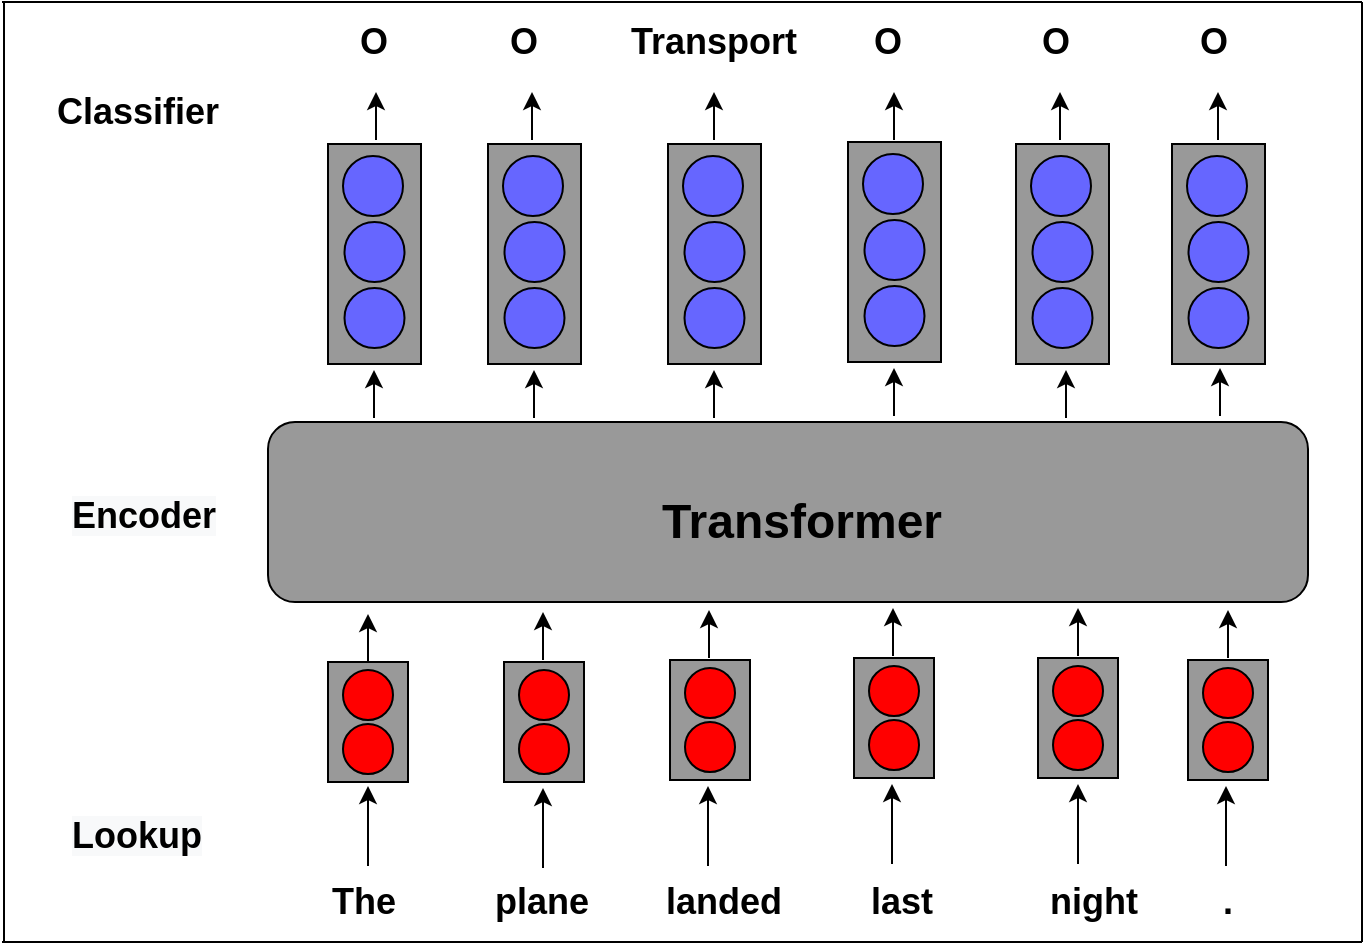 <mxfile version="14.7.3" type="github">
  <diagram id="DuYkPQjpzPQcg6eWqPGx" name="Page-1">
    <mxGraphModel dx="1221" dy="578" grid="1" gridSize="10" guides="1" tooltips="1" connect="1" arrows="1" fold="1" page="1" pageScale="1" pageWidth="827" pageHeight="1169" math="0" shadow="0">
      <root>
        <mxCell id="0" />
        <mxCell id="1" parent="0" />
        <mxCell id="maLpkAeb7_vmMKxVR43D-1" value="" style="rounded=1;whiteSpace=wrap;html=1;fillColor=#999999;" vertex="1" parent="1">
          <mxGeometry x="213" y="220" width="520" height="90" as="geometry" />
        </mxCell>
        <mxCell id="maLpkAeb7_vmMKxVR43D-4" value="" style="rounded=0;whiteSpace=wrap;html=1;fillColor=#999999;" vertex="1" parent="1">
          <mxGeometry x="243" y="340" width="40" height="60" as="geometry" />
        </mxCell>
        <mxCell id="maLpkAeb7_vmMKxVR43D-12" value="" style="ellipse;whiteSpace=wrap;html=1;aspect=fixed;fillColor=#FF0000;" vertex="1" parent="1">
          <mxGeometry x="250.5" y="371" width="25" height="25" as="geometry" />
        </mxCell>
        <mxCell id="maLpkAeb7_vmMKxVR43D-13" value="" style="ellipse;whiteSpace=wrap;html=1;aspect=fixed;fillColor=#FF0000;" vertex="1" parent="1">
          <mxGeometry x="250.5" y="344" width="25" height="25" as="geometry" />
        </mxCell>
        <mxCell id="maLpkAeb7_vmMKxVR43D-14" value="&lt;font style=&quot;font-size: 24px&quot;&gt;&lt;b&gt;Transformer&lt;/b&gt;&lt;/font&gt;" style="text;html=1;strokeColor=none;fillColor=none;align=center;verticalAlign=middle;whiteSpace=wrap;rounded=0;" vertex="1" parent="1">
          <mxGeometry x="409.5" y="260" width="140" height="20" as="geometry" />
        </mxCell>
        <mxCell id="maLpkAeb7_vmMKxVR43D-16" value="" style="rounded=0;whiteSpace=wrap;html=1;fillColor=#999999;" vertex="1" parent="1">
          <mxGeometry x="243" y="81" width="46.5" height="110" as="geometry" />
        </mxCell>
        <mxCell id="maLpkAeb7_vmMKxVR43D-17" value="" style="ellipse;whiteSpace=wrap;html=1;aspect=fixed;strokeColor=#000000;fillColor=#6666FF;" vertex="1" parent="1">
          <mxGeometry x="250.5" y="87" width="30" height="30" as="geometry" />
        </mxCell>
        <mxCell id="maLpkAeb7_vmMKxVR43D-18" value="" style="ellipse;whiteSpace=wrap;html=1;aspect=fixed;strokeColor=#000000;fillColor=#6666FF;" vertex="1" parent="1">
          <mxGeometry x="251.25" y="120" width="30" height="30" as="geometry" />
        </mxCell>
        <mxCell id="maLpkAeb7_vmMKxVR43D-19" value="" style="ellipse;whiteSpace=wrap;html=1;aspect=fixed;strokeColor=#000000;fillColor=#6666FF;" vertex="1" parent="1">
          <mxGeometry x="251.25" y="153" width="30" height="30" as="geometry" />
        </mxCell>
        <mxCell id="maLpkAeb7_vmMKxVR43D-77" value="" style="rounded=0;whiteSpace=wrap;html=1;fillColor=#999999;" vertex="1" parent="1">
          <mxGeometry x="323" y="81" width="46.5" height="110" as="geometry" />
        </mxCell>
        <mxCell id="maLpkAeb7_vmMKxVR43D-78" value="" style="ellipse;whiteSpace=wrap;html=1;aspect=fixed;strokeColor=#000000;fillColor=#6666FF;" vertex="1" parent="1">
          <mxGeometry x="330.5" y="87" width="30" height="30" as="geometry" />
        </mxCell>
        <mxCell id="maLpkAeb7_vmMKxVR43D-79" value="" style="ellipse;whiteSpace=wrap;html=1;aspect=fixed;strokeColor=#000000;fillColor=#6666FF;" vertex="1" parent="1">
          <mxGeometry x="331.25" y="120" width="30" height="30" as="geometry" />
        </mxCell>
        <mxCell id="maLpkAeb7_vmMKxVR43D-80" value="" style="ellipse;whiteSpace=wrap;html=1;aspect=fixed;strokeColor=#000000;fillColor=#6666FF;" vertex="1" parent="1">
          <mxGeometry x="331.25" y="153" width="30" height="30" as="geometry" />
        </mxCell>
        <mxCell id="maLpkAeb7_vmMKxVR43D-81" value="" style="rounded=0;whiteSpace=wrap;html=1;fillColor=#999999;" vertex="1" parent="1">
          <mxGeometry x="413" y="81" width="46.5" height="110" as="geometry" />
        </mxCell>
        <mxCell id="maLpkAeb7_vmMKxVR43D-82" value="" style="ellipse;whiteSpace=wrap;html=1;aspect=fixed;strokeColor=#000000;fillColor=#6666FF;" vertex="1" parent="1">
          <mxGeometry x="420.5" y="87" width="30" height="30" as="geometry" />
        </mxCell>
        <mxCell id="maLpkAeb7_vmMKxVR43D-83" value="" style="ellipse;whiteSpace=wrap;html=1;aspect=fixed;strokeColor=#000000;fillColor=#6666FF;" vertex="1" parent="1">
          <mxGeometry x="421.25" y="120" width="30" height="30" as="geometry" />
        </mxCell>
        <mxCell id="maLpkAeb7_vmMKxVR43D-84" value="" style="ellipse;whiteSpace=wrap;html=1;aspect=fixed;strokeColor=#000000;fillColor=#6666FF;" vertex="1" parent="1">
          <mxGeometry x="421.25" y="153" width="30" height="30" as="geometry" />
        </mxCell>
        <mxCell id="maLpkAeb7_vmMKxVR43D-85" value="" style="rounded=0;whiteSpace=wrap;html=1;fillColor=#999999;" vertex="1" parent="1">
          <mxGeometry x="503" y="80" width="46.5" height="110" as="geometry" />
        </mxCell>
        <mxCell id="maLpkAeb7_vmMKxVR43D-86" value="" style="ellipse;whiteSpace=wrap;html=1;aspect=fixed;strokeColor=#000000;fillColor=#6666FF;" vertex="1" parent="1">
          <mxGeometry x="510.5" y="86" width="30" height="30" as="geometry" />
        </mxCell>
        <mxCell id="maLpkAeb7_vmMKxVR43D-87" value="" style="ellipse;whiteSpace=wrap;html=1;aspect=fixed;strokeColor=#000000;fillColor=#6666FF;" vertex="1" parent="1">
          <mxGeometry x="511.25" y="119" width="30" height="30" as="geometry" />
        </mxCell>
        <mxCell id="maLpkAeb7_vmMKxVR43D-88" value="" style="ellipse;whiteSpace=wrap;html=1;aspect=fixed;strokeColor=#000000;fillColor=#6666FF;" vertex="1" parent="1">
          <mxGeometry x="511.25" y="152" width="30" height="30" as="geometry" />
        </mxCell>
        <mxCell id="maLpkAeb7_vmMKxVR43D-89" value="" style="rounded=0;whiteSpace=wrap;html=1;fillColor=#999999;" vertex="1" parent="1">
          <mxGeometry x="587" y="81" width="46.5" height="110" as="geometry" />
        </mxCell>
        <mxCell id="maLpkAeb7_vmMKxVR43D-90" value="" style="ellipse;whiteSpace=wrap;html=1;aspect=fixed;strokeColor=#000000;fillColor=#6666FF;" vertex="1" parent="1">
          <mxGeometry x="594.5" y="87" width="30" height="30" as="geometry" />
        </mxCell>
        <mxCell id="maLpkAeb7_vmMKxVR43D-91" value="" style="ellipse;whiteSpace=wrap;html=1;aspect=fixed;strokeColor=#000000;fillColor=#6666FF;" vertex="1" parent="1">
          <mxGeometry x="595.25" y="120" width="30" height="30" as="geometry" />
        </mxCell>
        <mxCell id="maLpkAeb7_vmMKxVR43D-92" value="" style="ellipse;whiteSpace=wrap;html=1;aspect=fixed;strokeColor=#000000;fillColor=#6666FF;" vertex="1" parent="1">
          <mxGeometry x="595.25" y="153" width="30" height="30" as="geometry" />
        </mxCell>
        <mxCell id="maLpkAeb7_vmMKxVR43D-93" value="" style="rounded=0;whiteSpace=wrap;html=1;fillColor=#999999;" vertex="1" parent="1">
          <mxGeometry x="665" y="81" width="46.5" height="110" as="geometry" />
        </mxCell>
        <mxCell id="maLpkAeb7_vmMKxVR43D-94" value="" style="ellipse;whiteSpace=wrap;html=1;aspect=fixed;strokeColor=#000000;fillColor=#6666FF;" vertex="1" parent="1">
          <mxGeometry x="672.5" y="87" width="30" height="30" as="geometry" />
        </mxCell>
        <mxCell id="maLpkAeb7_vmMKxVR43D-95" value="" style="ellipse;whiteSpace=wrap;html=1;aspect=fixed;strokeColor=#000000;fillColor=#6666FF;" vertex="1" parent="1">
          <mxGeometry x="673.25" y="120" width="30" height="30" as="geometry" />
        </mxCell>
        <mxCell id="maLpkAeb7_vmMKxVR43D-96" value="" style="ellipse;whiteSpace=wrap;html=1;aspect=fixed;strokeColor=#000000;fillColor=#6666FF;" vertex="1" parent="1">
          <mxGeometry x="673.25" y="153" width="30" height="30" as="geometry" />
        </mxCell>
        <mxCell id="maLpkAeb7_vmMKxVR43D-97" value="" style="rounded=0;whiteSpace=wrap;html=1;fillColor=#999999;" vertex="1" parent="1">
          <mxGeometry x="331" y="340" width="40" height="60" as="geometry" />
        </mxCell>
        <mxCell id="maLpkAeb7_vmMKxVR43D-98" value="" style="ellipse;whiteSpace=wrap;html=1;aspect=fixed;fillColor=#FF0000;" vertex="1" parent="1">
          <mxGeometry x="338.5" y="371" width="25" height="25" as="geometry" />
        </mxCell>
        <mxCell id="maLpkAeb7_vmMKxVR43D-99" value="" style="ellipse;whiteSpace=wrap;html=1;aspect=fixed;fillColor=#FF0000;" vertex="1" parent="1">
          <mxGeometry x="338.5" y="344" width="25" height="25" as="geometry" />
        </mxCell>
        <mxCell id="maLpkAeb7_vmMKxVR43D-100" value="" style="rounded=0;whiteSpace=wrap;html=1;fillColor=#999999;" vertex="1" parent="1">
          <mxGeometry x="414" y="339" width="40" height="60" as="geometry" />
        </mxCell>
        <mxCell id="maLpkAeb7_vmMKxVR43D-101" value="" style="ellipse;whiteSpace=wrap;html=1;aspect=fixed;fillColor=#FF0000;" vertex="1" parent="1">
          <mxGeometry x="421.5" y="370" width="25" height="25" as="geometry" />
        </mxCell>
        <mxCell id="maLpkAeb7_vmMKxVR43D-102" value="" style="ellipse;whiteSpace=wrap;html=1;aspect=fixed;fillColor=#FF0000;" vertex="1" parent="1">
          <mxGeometry x="421.5" y="343" width="25" height="25" as="geometry" />
        </mxCell>
        <mxCell id="maLpkAeb7_vmMKxVR43D-103" value="" style="rounded=0;whiteSpace=wrap;html=1;fillColor=#999999;" vertex="1" parent="1">
          <mxGeometry x="506" y="338" width="40" height="60" as="geometry" />
        </mxCell>
        <mxCell id="maLpkAeb7_vmMKxVR43D-104" value="" style="ellipse;whiteSpace=wrap;html=1;aspect=fixed;fillColor=#FF0000;" vertex="1" parent="1">
          <mxGeometry x="513.5" y="369" width="25" height="25" as="geometry" />
        </mxCell>
        <mxCell id="maLpkAeb7_vmMKxVR43D-105" value="" style="ellipse;whiteSpace=wrap;html=1;aspect=fixed;fillColor=#FF0000;" vertex="1" parent="1">
          <mxGeometry x="513.5" y="342" width="25" height="25" as="geometry" />
        </mxCell>
        <mxCell id="maLpkAeb7_vmMKxVR43D-106" value="" style="rounded=0;whiteSpace=wrap;html=1;fillColor=#999999;" vertex="1" parent="1">
          <mxGeometry x="598" y="338" width="40" height="60" as="geometry" />
        </mxCell>
        <mxCell id="maLpkAeb7_vmMKxVR43D-107" value="" style="ellipse;whiteSpace=wrap;html=1;aspect=fixed;fillColor=#FF0000;" vertex="1" parent="1">
          <mxGeometry x="605.5" y="369" width="25" height="25" as="geometry" />
        </mxCell>
        <mxCell id="maLpkAeb7_vmMKxVR43D-108" value="" style="ellipse;whiteSpace=wrap;html=1;aspect=fixed;fillColor=#FF0000;" vertex="1" parent="1">
          <mxGeometry x="605.5" y="342" width="25" height="25" as="geometry" />
        </mxCell>
        <mxCell id="maLpkAeb7_vmMKxVR43D-109" value="" style="rounded=0;whiteSpace=wrap;html=1;fillColor=#999999;" vertex="1" parent="1">
          <mxGeometry x="673" y="339" width="40" height="60" as="geometry" />
        </mxCell>
        <mxCell id="maLpkAeb7_vmMKxVR43D-110" value="" style="ellipse;whiteSpace=wrap;html=1;aspect=fixed;fillColor=#FF0000;" vertex="1" parent="1">
          <mxGeometry x="680.5" y="370" width="25" height="25" as="geometry" />
        </mxCell>
        <mxCell id="maLpkAeb7_vmMKxVR43D-111" value="" style="ellipse;whiteSpace=wrap;html=1;aspect=fixed;fillColor=#FF0000;" vertex="1" parent="1">
          <mxGeometry x="680.5" y="343" width="25" height="25" as="geometry" />
        </mxCell>
        <mxCell id="maLpkAeb7_vmMKxVR43D-112" value="" style="endArrow=classic;html=1;" edge="1" parent="1">
          <mxGeometry width="50" height="50" relative="1" as="geometry">
            <mxPoint x="263" y="340" as="sourcePoint" />
            <mxPoint x="263" y="316" as="targetPoint" />
          </mxGeometry>
        </mxCell>
        <mxCell id="maLpkAeb7_vmMKxVR43D-115" value="" style="endArrow=classic;html=1;" edge="1" parent="1">
          <mxGeometry width="50" height="50" relative="1" as="geometry">
            <mxPoint x="263" y="442" as="sourcePoint" />
            <mxPoint x="263" y="402" as="targetPoint" />
          </mxGeometry>
        </mxCell>
        <mxCell id="maLpkAeb7_vmMKxVR43D-118" value="" style="endArrow=classic;html=1;" edge="1" parent="1">
          <mxGeometry width="50" height="50" relative="1" as="geometry">
            <mxPoint x="350.5" y="339" as="sourcePoint" />
            <mxPoint x="350.5" y="315" as="targetPoint" />
          </mxGeometry>
        </mxCell>
        <mxCell id="maLpkAeb7_vmMKxVR43D-121" value="" style="endArrow=classic;html=1;" edge="1" parent="1">
          <mxGeometry width="50" height="50" relative="1" as="geometry">
            <mxPoint x="433.5" y="338" as="sourcePoint" />
            <mxPoint x="433.5" y="314" as="targetPoint" />
          </mxGeometry>
        </mxCell>
        <mxCell id="maLpkAeb7_vmMKxVR43D-123" value="" style="endArrow=classic;html=1;" edge="1" parent="1">
          <mxGeometry width="50" height="50" relative="1" as="geometry">
            <mxPoint x="525.5" y="337" as="sourcePoint" />
            <mxPoint x="525.5" y="313" as="targetPoint" />
          </mxGeometry>
        </mxCell>
        <mxCell id="maLpkAeb7_vmMKxVR43D-124" value="" style="endArrow=classic;html=1;" edge="1" parent="1">
          <mxGeometry width="50" height="50" relative="1" as="geometry">
            <mxPoint x="618" y="337" as="sourcePoint" />
            <mxPoint x="618" y="313" as="targetPoint" />
          </mxGeometry>
        </mxCell>
        <mxCell id="maLpkAeb7_vmMKxVR43D-125" value="" style="endArrow=classic;html=1;" edge="1" parent="1">
          <mxGeometry width="50" height="50" relative="1" as="geometry">
            <mxPoint x="693" y="338" as="sourcePoint" />
            <mxPoint x="693" y="314" as="targetPoint" />
          </mxGeometry>
        </mxCell>
        <mxCell id="maLpkAeb7_vmMKxVR43D-128" value="" style="endArrow=classic;html=1;" edge="1" parent="1">
          <mxGeometry width="50" height="50" relative="1" as="geometry">
            <mxPoint x="266" y="218" as="sourcePoint" />
            <mxPoint x="266" y="194" as="targetPoint" />
          </mxGeometry>
        </mxCell>
        <mxCell id="maLpkAeb7_vmMKxVR43D-129" value="" style="endArrow=classic;html=1;" edge="1" parent="1">
          <mxGeometry width="50" height="50" relative="1" as="geometry">
            <mxPoint x="346" y="218" as="sourcePoint" />
            <mxPoint x="346" y="194" as="targetPoint" />
          </mxGeometry>
        </mxCell>
        <mxCell id="maLpkAeb7_vmMKxVR43D-130" value="" style="endArrow=classic;html=1;" edge="1" parent="1">
          <mxGeometry width="50" height="50" relative="1" as="geometry">
            <mxPoint x="436" y="218" as="sourcePoint" />
            <mxPoint x="436" y="194" as="targetPoint" />
          </mxGeometry>
        </mxCell>
        <mxCell id="maLpkAeb7_vmMKxVR43D-131" value="" style="endArrow=classic;html=1;" edge="1" parent="1">
          <mxGeometry width="50" height="50" relative="1" as="geometry">
            <mxPoint x="526" y="217" as="sourcePoint" />
            <mxPoint x="526" y="193" as="targetPoint" />
          </mxGeometry>
        </mxCell>
        <mxCell id="maLpkAeb7_vmMKxVR43D-132" value="" style="endArrow=classic;html=1;" edge="1" parent="1">
          <mxGeometry width="50" height="50" relative="1" as="geometry">
            <mxPoint x="612" y="218" as="sourcePoint" />
            <mxPoint x="612" y="194" as="targetPoint" />
          </mxGeometry>
        </mxCell>
        <mxCell id="maLpkAeb7_vmMKxVR43D-133" value="" style="endArrow=classic;html=1;" edge="1" parent="1">
          <mxGeometry width="50" height="50" relative="1" as="geometry">
            <mxPoint x="689" y="217" as="sourcePoint" />
            <mxPoint x="689" y="193" as="targetPoint" />
          </mxGeometry>
        </mxCell>
        <mxCell id="maLpkAeb7_vmMKxVR43D-134" value="" style="endArrow=classic;html=1;" edge="1" parent="1">
          <mxGeometry width="50" height="50" relative="1" as="geometry">
            <mxPoint x="350.5" y="443" as="sourcePoint" />
            <mxPoint x="350.5" y="403" as="targetPoint" />
          </mxGeometry>
        </mxCell>
        <mxCell id="maLpkAeb7_vmMKxVR43D-135" value="" style="endArrow=classic;html=1;" edge="1" parent="1">
          <mxGeometry width="50" height="50" relative="1" as="geometry">
            <mxPoint x="433" y="442" as="sourcePoint" />
            <mxPoint x="433" y="402" as="targetPoint" />
          </mxGeometry>
        </mxCell>
        <mxCell id="maLpkAeb7_vmMKxVR43D-136" value="" style="endArrow=classic;html=1;" edge="1" parent="1">
          <mxGeometry width="50" height="50" relative="1" as="geometry">
            <mxPoint x="525" y="441" as="sourcePoint" />
            <mxPoint x="525" y="401" as="targetPoint" />
          </mxGeometry>
        </mxCell>
        <mxCell id="maLpkAeb7_vmMKxVR43D-138" value="" style="endArrow=classic;html=1;" edge="1" parent="1">
          <mxGeometry width="50" height="50" relative="1" as="geometry">
            <mxPoint x="692" y="442" as="sourcePoint" />
            <mxPoint x="692" y="402" as="targetPoint" />
          </mxGeometry>
        </mxCell>
        <mxCell id="maLpkAeb7_vmMKxVR43D-139" value="" style="endArrow=classic;html=1;" edge="1" parent="1">
          <mxGeometry width="50" height="50" relative="1" as="geometry">
            <mxPoint x="618" y="441" as="sourcePoint" />
            <mxPoint x="618" y="401" as="targetPoint" />
          </mxGeometry>
        </mxCell>
        <mxCell id="maLpkAeb7_vmMKxVR43D-140" value="" style="endArrow=classic;html=1;" edge="1" parent="1">
          <mxGeometry width="50" height="50" relative="1" as="geometry">
            <mxPoint x="267" y="79" as="sourcePoint" />
            <mxPoint x="267" y="55" as="targetPoint" />
          </mxGeometry>
        </mxCell>
        <mxCell id="maLpkAeb7_vmMKxVR43D-141" value="" style="endArrow=classic;html=1;" edge="1" parent="1">
          <mxGeometry width="50" height="50" relative="1" as="geometry">
            <mxPoint x="345" y="79" as="sourcePoint" />
            <mxPoint x="345" y="55" as="targetPoint" />
          </mxGeometry>
        </mxCell>
        <mxCell id="maLpkAeb7_vmMKxVR43D-142" value="" style="endArrow=classic;html=1;" edge="1" parent="1">
          <mxGeometry width="50" height="50" relative="1" as="geometry">
            <mxPoint x="436" y="79" as="sourcePoint" />
            <mxPoint x="436" y="55" as="targetPoint" />
          </mxGeometry>
        </mxCell>
        <mxCell id="maLpkAeb7_vmMKxVR43D-143" value="" style="endArrow=classic;html=1;" edge="1" parent="1">
          <mxGeometry width="50" height="50" relative="1" as="geometry">
            <mxPoint x="526" y="79" as="sourcePoint" />
            <mxPoint x="526" y="55" as="targetPoint" />
          </mxGeometry>
        </mxCell>
        <mxCell id="maLpkAeb7_vmMKxVR43D-144" value="" style="endArrow=classic;html=1;" edge="1" parent="1">
          <mxGeometry width="50" height="50" relative="1" as="geometry">
            <mxPoint x="609" y="79" as="sourcePoint" />
            <mxPoint x="609" y="55" as="targetPoint" />
          </mxGeometry>
        </mxCell>
        <mxCell id="maLpkAeb7_vmMKxVR43D-145" value="" style="endArrow=classic;html=1;" edge="1" parent="1">
          <mxGeometry width="50" height="50" relative="1" as="geometry">
            <mxPoint x="688" y="79" as="sourcePoint" />
            <mxPoint x="688" y="55" as="targetPoint" />
          </mxGeometry>
        </mxCell>
        <mxCell id="maLpkAeb7_vmMKxVR43D-146" value="&lt;font style=&quot;font-size: 18px&quot;&gt;&lt;b&gt;Classifier&lt;/b&gt;&lt;/font&gt;" style="text;html=1;strokeColor=none;fillColor=none;align=center;verticalAlign=middle;whiteSpace=wrap;rounded=0;" vertex="1" parent="1">
          <mxGeometry x="113" y="50" width="70" height="30" as="geometry" />
        </mxCell>
        <mxCell id="maLpkAeb7_vmMKxVR43D-147" value="&lt;b style=&quot;color: rgb(0 , 0 , 0) ; font-family: &amp;#34;helvetica&amp;#34; ; font-size: 18px ; font-style: normal ; letter-spacing: normal ; text-align: center ; text-indent: 0px ; text-transform: none ; word-spacing: 0px ; background-color: rgb(248 , 249 , 250)&quot;&gt;Encoder&lt;/b&gt;" style="text;whiteSpace=wrap;html=1;" vertex="1" parent="1">
          <mxGeometry x="113" y="250" width="80" height="30" as="geometry" />
        </mxCell>
        <mxCell id="maLpkAeb7_vmMKxVR43D-148" value="&lt;b style=&quot;color: rgb(0 , 0 , 0) ; font-family: &amp;#34;helvetica&amp;#34; ; font-size: 18px ; font-style: normal ; letter-spacing: normal ; text-align: center ; text-indent: 0px ; text-transform: none ; word-spacing: 0px ; background-color: rgb(248 , 249 , 250)&quot;&gt;Lookup&lt;/b&gt;" style="text;whiteSpace=wrap;html=1;" vertex="1" parent="1">
          <mxGeometry x="113" y="410" width="110" height="30" as="geometry" />
        </mxCell>
        <mxCell id="maLpkAeb7_vmMKxVR43D-149" value="&lt;font style=&quot;font-size: 18px&quot;&gt;&lt;b&gt;O&lt;/b&gt;&lt;/font&gt;" style="text;html=1;strokeColor=none;fillColor=none;align=center;verticalAlign=middle;whiteSpace=wrap;rounded=0;" vertex="1" parent="1">
          <mxGeometry x="246.25" y="20" width="40" height="20" as="geometry" />
        </mxCell>
        <mxCell id="maLpkAeb7_vmMKxVR43D-150" value="&lt;font style=&quot;font-size: 18px&quot;&gt;&lt;b&gt;O&lt;/b&gt;&lt;/font&gt;" style="text;html=1;strokeColor=none;fillColor=none;align=center;verticalAlign=middle;whiteSpace=wrap;rounded=0;" vertex="1" parent="1">
          <mxGeometry x="321.25" y="20" width="40" height="20" as="geometry" />
        </mxCell>
        <mxCell id="maLpkAeb7_vmMKxVR43D-151" value="&lt;font style=&quot;font-size: 18px&quot;&gt;&lt;b&gt;Transport&lt;/b&gt;&lt;/font&gt;" style="text;html=1;strokeColor=none;fillColor=none;align=center;verticalAlign=middle;whiteSpace=wrap;rounded=0;" vertex="1" parent="1">
          <mxGeometry x="415.5" y="20" width="40" height="20" as="geometry" />
        </mxCell>
        <mxCell id="maLpkAeb7_vmMKxVR43D-152" value="&lt;font style=&quot;font-size: 18px&quot;&gt;&lt;b&gt;O&lt;/b&gt;&lt;/font&gt;" style="text;html=1;strokeColor=none;fillColor=none;align=center;verticalAlign=middle;whiteSpace=wrap;rounded=0;" vertex="1" parent="1">
          <mxGeometry x="503" y="20" width="40" height="20" as="geometry" />
        </mxCell>
        <mxCell id="maLpkAeb7_vmMKxVR43D-153" value="&lt;font style=&quot;font-size: 18px&quot;&gt;&lt;b&gt;O&lt;/b&gt;&lt;/font&gt;" style="text;html=1;strokeColor=none;fillColor=none;align=center;verticalAlign=middle;whiteSpace=wrap;rounded=0;" vertex="1" parent="1">
          <mxGeometry x="587" y="20" width="40" height="20" as="geometry" />
        </mxCell>
        <mxCell id="maLpkAeb7_vmMKxVR43D-154" value="&lt;font style=&quot;font-size: 18px&quot;&gt;&lt;b&gt;O&lt;/b&gt;&lt;/font&gt;" style="text;html=1;strokeColor=none;fillColor=none;align=center;verticalAlign=middle;whiteSpace=wrap;rounded=0;" vertex="1" parent="1">
          <mxGeometry x="665.5" y="20" width="40" height="20" as="geometry" />
        </mxCell>
        <mxCell id="maLpkAeb7_vmMKxVR43D-155" value="&lt;font style=&quot;font-size: 18px&quot;&gt;&lt;b&gt;The&lt;/b&gt;&lt;/font&gt;" style="text;html=1;strokeColor=none;fillColor=none;align=center;verticalAlign=middle;whiteSpace=wrap;rounded=0;" vertex="1" parent="1">
          <mxGeometry x="241.25" y="450" width="40" height="20" as="geometry" />
        </mxCell>
        <mxCell id="maLpkAeb7_vmMKxVR43D-156" value="&lt;font style=&quot;font-size: 18px&quot;&gt;&lt;b&gt;plane&lt;/b&gt;&lt;/font&gt;" style="text;html=1;strokeColor=none;fillColor=none;align=center;verticalAlign=middle;whiteSpace=wrap;rounded=0;" vertex="1" parent="1">
          <mxGeometry x="329.5" y="450" width="40" height="20" as="geometry" />
        </mxCell>
        <mxCell id="maLpkAeb7_vmMKxVR43D-157" value="&lt;font style=&quot;font-size: 18px&quot;&gt;&lt;b&gt;landed&lt;/b&gt;&lt;/font&gt;" style="text;html=1;strokeColor=none;fillColor=none;align=center;verticalAlign=middle;whiteSpace=wrap;rounded=0;" vertex="1" parent="1">
          <mxGeometry x="421.25" y="450" width="40" height="20" as="geometry" />
        </mxCell>
        <mxCell id="maLpkAeb7_vmMKxVR43D-158" value="&lt;font style=&quot;font-size: 18px&quot;&gt;&lt;b&gt;last&lt;/b&gt;&lt;/font&gt;" style="text;html=1;strokeColor=none;fillColor=none;align=center;verticalAlign=middle;whiteSpace=wrap;rounded=0;" vertex="1" parent="1">
          <mxGeometry x="509.5" y="450" width="40" height="20" as="geometry" />
        </mxCell>
        <mxCell id="maLpkAeb7_vmMKxVR43D-159" value="&lt;font style=&quot;font-size: 18px&quot;&gt;&lt;b&gt;night&lt;/b&gt;&lt;/font&gt;" style="text;html=1;strokeColor=none;fillColor=none;align=center;verticalAlign=middle;whiteSpace=wrap;rounded=0;" vertex="1" parent="1">
          <mxGeometry x="605.5" y="450" width="40" height="20" as="geometry" />
        </mxCell>
        <mxCell id="maLpkAeb7_vmMKxVR43D-160" value="&lt;font style=&quot;font-size: 18px&quot;&gt;&lt;b&gt;.&lt;/b&gt;&lt;/font&gt;" style="text;html=1;strokeColor=none;fillColor=none;align=center;verticalAlign=middle;whiteSpace=wrap;rounded=0;" vertex="1" parent="1">
          <mxGeometry x="672.5" y="450" width="40" height="20" as="geometry" />
        </mxCell>
        <mxCell id="maLpkAeb7_vmMKxVR43D-162" value="" style="endArrow=none;html=1;" edge="1" parent="1">
          <mxGeometry width="50" height="50" relative="1" as="geometry">
            <mxPoint x="760" y="480" as="sourcePoint" />
            <mxPoint x="760" y="10" as="targetPoint" />
          </mxGeometry>
        </mxCell>
        <mxCell id="maLpkAeb7_vmMKxVR43D-163" value="" style="endArrow=none;html=1;" edge="1" parent="1">
          <mxGeometry width="50" height="50" relative="1" as="geometry">
            <mxPoint x="80" y="480" as="sourcePoint" />
            <mxPoint x="760" y="480" as="targetPoint" />
          </mxGeometry>
        </mxCell>
        <mxCell id="maLpkAeb7_vmMKxVR43D-164" value="" style="endArrow=none;html=1;" edge="1" parent="1">
          <mxGeometry width="50" height="50" relative="1" as="geometry">
            <mxPoint x="81" y="480" as="sourcePoint" />
            <mxPoint x="81" y="10" as="targetPoint" />
          </mxGeometry>
        </mxCell>
        <mxCell id="maLpkAeb7_vmMKxVR43D-165" value="" style="endArrow=none;html=1;" edge="1" parent="1">
          <mxGeometry width="50" height="50" relative="1" as="geometry">
            <mxPoint x="80" y="10" as="sourcePoint" />
            <mxPoint x="760" y="10" as="targetPoint" />
          </mxGeometry>
        </mxCell>
      </root>
    </mxGraphModel>
  </diagram>
</mxfile>

